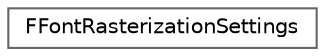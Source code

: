 digraph "Graphical Class Hierarchy"
{
 // INTERACTIVE_SVG=YES
 // LATEX_PDF_SIZE
  bgcolor="transparent";
  edge [fontname=Helvetica,fontsize=10,labelfontname=Helvetica,labelfontsize=10];
  node [fontname=Helvetica,fontsize=10,shape=box,height=0.2,width=0.4];
  rankdir="LR";
  Node0 [id="Node000000",label="FFontRasterizationSettings",height=0.2,width=0.4,color="grey40", fillcolor="white", style="filled",URL="$d6/d5f/structFFontRasterizationSettings.html",tooltip="Font face rasterization settings."];
}
